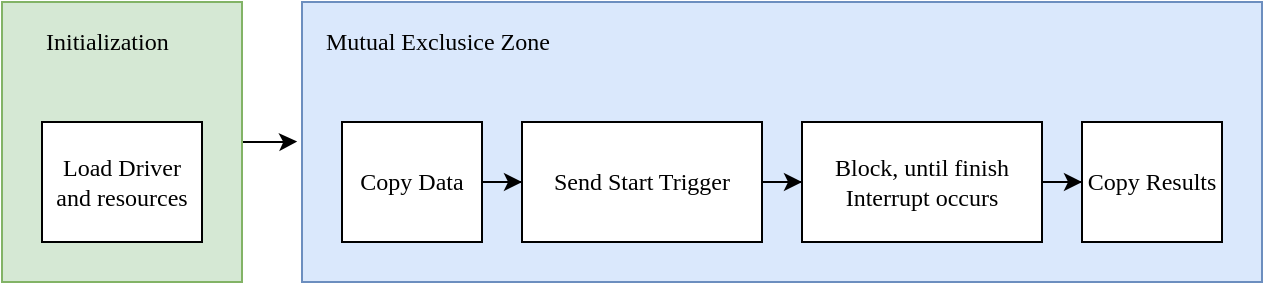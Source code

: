 <mxfile version="12.9.11" type="device"><diagram id="C5RBs43oDa-KdzZeNtuy" name="Page-1"><mxGraphModel dx="942" dy="628" grid="1" gridSize="10" guides="1" tooltips="1" connect="1" arrows="1" fold="1" page="1" pageScale="1" pageWidth="827" pageHeight="1169" math="0" shadow="0" extFonts="Times^https://fonts.googleapis.com/css?family=Times"><root><mxCell id="WIyWlLk6GJQsqaUBKTNV-0"/><mxCell id="WIyWlLk6GJQsqaUBKTNV-1" parent="WIyWlLk6GJQsqaUBKTNV-0"/><mxCell id="Il_agzdqfpFUtBT0mVDz-18" style="edgeStyle=orthogonalEdgeStyle;rounded=0;orthogonalLoop=1;jettySize=auto;html=1;entryX=-0.005;entryY=0.498;entryDx=0;entryDy=0;entryPerimeter=0;" edge="1" parent="WIyWlLk6GJQsqaUBKTNV-1" source="Il_agzdqfpFUtBT0mVDz-16" target="Il_agzdqfpFUtBT0mVDz-12"><mxGeometry relative="1" as="geometry"/></mxCell><mxCell id="Il_agzdqfpFUtBT0mVDz-16" value="T" style="rounded=0;whiteSpace=wrap;html=1;fillColor=#d5e8d4;strokeColor=#82b366;fontFamily=Times;FType=g;" vertex="1" parent="WIyWlLk6GJQsqaUBKTNV-1"><mxGeometry x="80" y="120" width="120" height="140" as="geometry"/></mxCell><mxCell id="Il_agzdqfpFUtBT0mVDz-12" value="" style="rounded=0;whiteSpace=wrap;html=1;fillColor=#dae8fc;strokeColor=#6c8ebf;fontFamily=Times;FType=g;" vertex="1" parent="WIyWlLk6GJQsqaUBKTNV-1"><mxGeometry x="230" y="120" width="480" height="140" as="geometry"/></mxCell><mxCell id="Il_agzdqfpFUtBT0mVDz-8" value="Load Driver and resources" style="rounded=0;whiteSpace=wrap;html=1;fontFamily=Times;FType=g;" vertex="1" parent="WIyWlLk6GJQsqaUBKTNV-1"><mxGeometry x="100" y="180" width="80" height="60" as="geometry"/></mxCell><mxCell id="Il_agzdqfpFUtBT0mVDz-19" style="edgeStyle=orthogonalEdgeStyle;rounded=0;orthogonalLoop=1;jettySize=auto;html=1;entryX=0;entryY=0.5;entryDx=0;entryDy=0;" edge="1" parent="WIyWlLk6GJQsqaUBKTNV-1" source="Il_agzdqfpFUtBT0mVDz-10" target="Il_agzdqfpFUtBT0mVDz-11"><mxGeometry relative="1" as="geometry"/></mxCell><mxCell id="Il_agzdqfpFUtBT0mVDz-10" value="Copy Data" style="rounded=0;whiteSpace=wrap;html=1;fontFamily=Times;FType=g;" vertex="1" parent="WIyWlLk6GJQsqaUBKTNV-1"><mxGeometry x="250" y="180" width="70" height="60" as="geometry"/></mxCell><mxCell id="Il_agzdqfpFUtBT0mVDz-21" style="edgeStyle=orthogonalEdgeStyle;rounded=0;orthogonalLoop=1;jettySize=auto;html=1;entryX=0;entryY=0.5;entryDx=0;entryDy=0;" edge="1" parent="WIyWlLk6GJQsqaUBKTNV-1" source="Il_agzdqfpFUtBT0mVDz-11" target="Il_agzdqfpFUtBT0mVDz-13"><mxGeometry relative="1" as="geometry"/></mxCell><mxCell id="Il_agzdqfpFUtBT0mVDz-11" value="Send Start Trigger" style="rounded=0;whiteSpace=wrap;html=1;fontFamily=Times;FType=g;" vertex="1" parent="WIyWlLk6GJQsqaUBKTNV-1"><mxGeometry x="340" y="180" width="120" height="60" as="geometry"/></mxCell><mxCell id="Il_agzdqfpFUtBT0mVDz-22" style="edgeStyle=orthogonalEdgeStyle;rounded=0;orthogonalLoop=1;jettySize=auto;html=1;entryX=0;entryY=0.5;entryDx=0;entryDy=0;" edge="1" parent="WIyWlLk6GJQsqaUBKTNV-1" source="Il_agzdqfpFUtBT0mVDz-13" target="Il_agzdqfpFUtBT0mVDz-15"><mxGeometry relative="1" as="geometry"/></mxCell><mxCell id="Il_agzdqfpFUtBT0mVDz-13" value="Block, until finish Interrupt occurs" style="rounded=0;whiteSpace=wrap;html=1;fontFamily=Times;FType=g;" vertex="1" parent="WIyWlLk6GJQsqaUBKTNV-1"><mxGeometry x="480" y="180" width="120" height="60" as="geometry"/></mxCell><mxCell id="Il_agzdqfpFUtBT0mVDz-14" value="Mutual Exclusice Zone" style="text;html=1;align=left;verticalAlign=middle;whiteSpace=wrap;rounded=0;fontFamily=Times;FType=g;" vertex="1" parent="WIyWlLk6GJQsqaUBKTNV-1"><mxGeometry x="240" y="130" width="170" height="20" as="geometry"/></mxCell><mxCell id="Il_agzdqfpFUtBT0mVDz-15" value="Copy Results" style="rounded=0;whiteSpace=wrap;html=1;fontFamily=Times;FType=g;" vertex="1" parent="WIyWlLk6GJQsqaUBKTNV-1"><mxGeometry x="620" y="180" width="70" height="60" as="geometry"/></mxCell><mxCell id="Il_agzdqfpFUtBT0mVDz-17" value="Initialization" style="text;html=1;align=left;verticalAlign=middle;whiteSpace=wrap;rounded=0;fontFamily=Times;FType=g;" vertex="1" parent="WIyWlLk6GJQsqaUBKTNV-1"><mxGeometry x="100" y="130" width="90" height="20" as="geometry"/></mxCell></root></mxGraphModel></diagram></mxfile>